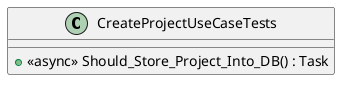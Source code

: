 @startuml
class CreateProjectUseCaseTests {
    + <<async>> Should_Store_Project_Into_DB() : Task
}
@enduml

